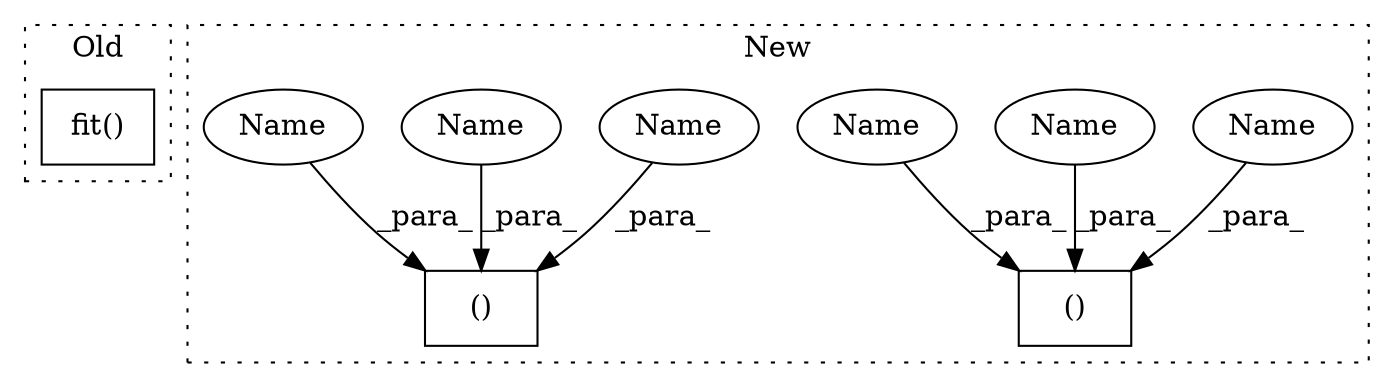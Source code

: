 digraph G {
subgraph cluster0 {
1 [label="fit()" a="75" s="6907,6924" l="12,270" shape="box"];
label = "Old";
style="dotted";
}
subgraph cluster1 {
2 [label="()" a="54" s="7672" l="25" shape="box"];
3 [label="()" a="54" s="5643" l="25" shape="box"];
4 [label="Name" a="87" s="5631" l="12" shape="ellipse"];
5 [label="Name" a="87" s="7660" l="12" shape="ellipse"];
6 [label="Name" a="87" s="7674" l="10" shape="ellipse"];
7 [label="Name" a="87" s="5645" l="10" shape="ellipse"];
8 [label="Name" a="87" s="7686" l="11" shape="ellipse"];
9 [label="Name" a="87" s="5657" l="11" shape="ellipse"];
label = "New";
style="dotted";
}
4 -> 3 [label="_para_"];
5 -> 2 [label="_para_"];
6 -> 2 [label="_para_"];
7 -> 3 [label="_para_"];
8 -> 2 [label="_para_"];
9 -> 3 [label="_para_"];
}